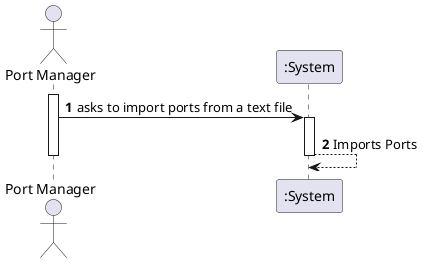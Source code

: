 @startuml
'https://plantuml.com/sequence-diagram

autonumber

actor "Port Manager" as PM

activate PM
PM -> ":System" : asks to import ports from a text file

activate ":System"
":System" --> ":System" : Imports Ports
deactivate ":System"

deactivate PM

@enduml